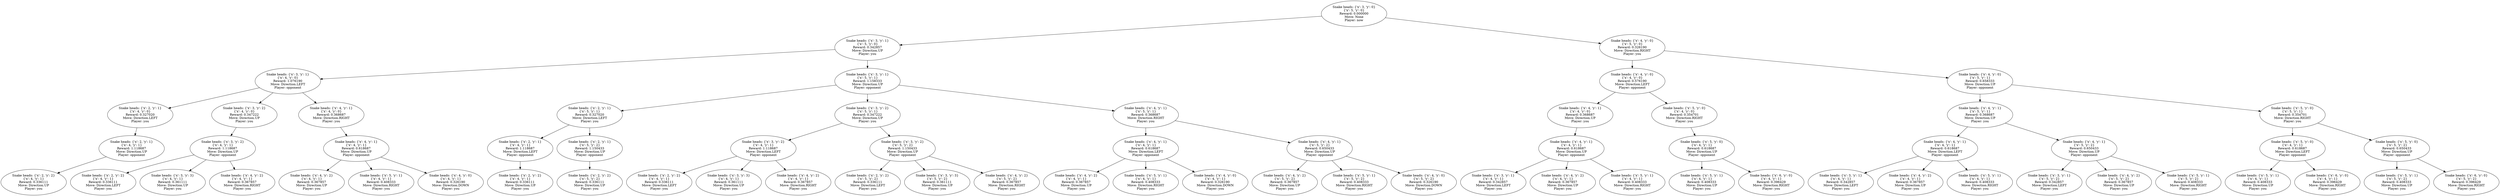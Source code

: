 // Game State
digraph {
	140322169663824 [label="Snake heads: {'x': 3, 'y': 0}
{'x': 5, 'y': 0}
Reward: 0.000000
Move: None
Player: now"]
	140322169663824 -> 140322169664912
	140322169663824 -> 140322169666768
	140322169664912 [label="Snake heads: {'x': 3, 'y': 1}
{'x': 5, 'y': 0}
Reward: 0.342857
Move: Direction.UP
Player: you"]
	140322169664912 -> 140322169702288
	140322169664912 -> 140322169704272
	140322169666768 [label="Snake heads: {'x': 4, 'y': 0}
{'x': 5, 'y': 0}
Reward: 0.326190
Move: Direction.RIGHT
Player: you"]
	140322169666768 -> 140322168565392
	140322169666768 -> 140322168567376
	140322169702288 [label="Snake heads: {'x': 3, 'y': 1}
{'x': 4, 'y': 0}
Reward: 1.076190
Move: Direction.LEFT
Player: opponent"]
	140322169702288 -> 140322169705616
	140322169702288 -> 140322169707536
	140322169702288 -> 140322169709456
	140322169704272 [label="Snake heads: {'x': 3, 'y': 1}
{'x': 5, 'y': 1}
Reward: 1.158333
Move: Direction.UP
Player: opponent"]
	140322169704272 -> 140322170020752
	140322169704272 -> 140322170022672
	140322169704272 -> 140322170024592
	140322168565392 [label="Snake heads: {'x': 4, 'y': 0}
{'x': 4, 'y': 0}
Reward: 0.576190
Move: Direction.LEFT
Player: opponent"]
	140322168565392 -> 140322168568720
	140322168565392 -> 140322168587088
	140322168567376 [label="Snake heads: {'x': 4, 'y': 0}
{'x': 5, 'y': 1}
Reward: 0.658333
Move: Direction.UP
Player: opponent"]
	140322168567376 -> 140322168904272
	140322168567376 -> 140322168906192
	140322169705616 [label="Snake heads: {'x': 2, 'y': 1}
{'x': 4, 'y': 0}
Reward: 0.327020
Move: Direction.LEFT
Player: you"]
	140322169705616 -> 140322169712144
	140322169707536 [label="Snake heads: {'x': 3, 'y': 2}
{'x': 4, 'y': 0}
Reward: 0.347222
Move: Direction.UP
Player: you"]
	140322169707536 -> 140322169760528
	140322169709456 [label="Snake heads: {'x': 4, 'y': 1}
{'x': 4, 'y': 0}
Reward: 0.368687
Move: Direction.RIGHT
Player: you"]
	140322169709456 -> 140322169892944
	140322170020752 [label="Snake heads: {'x': 2, 'y': 1}
{'x': 5, 'y': 1}
Reward: 0.327020
Move: Direction.LEFT
Player: you"]
	140322170020752 -> 140322170027280
	140322170020752 -> 140322170062096
	140322170022672 [label="Snake heads: {'x': 3, 'y': 2}
{'x': 5, 'y': 1}
Reward: 0.347222
Move: Direction.UP
Player: you"]
	140322170022672 -> 140322170107664
	140322170022672 -> 140322170109648
	140322170024592 [label="Snake heads: {'x': 4, 'y': 1}
{'x': 5, 'y': 1}
Reward: 0.368687
Move: Direction.RIGHT
Player: you"]
	140322170024592 -> 140322170421840
	140322170024592 -> 140322170423824
	140322168568720 [label="Snake heads: {'x': 4, 'y': 1}
{'x': 4, 'y': 0}
Reward: 0.368687
Move: Direction.UP
Player: you"]
	140322168568720 -> 140322168589776
	140322168587088 [label="Snake heads: {'x': 5, 'y': 0}
{'x': 4, 'y': 0}
Reward: 0.354701
Move: Direction.RIGHT
Player: you"]
	140322168587088 -> 140322168776400
	140322168904272 [label="Snake heads: {'x': 4, 'y': 1}
{'x': 5, 'y': 1}
Reward: 0.368687
Move: Direction.UP
Player: you"]
	140322168904272 -> 140322168908880
	140322168904272 -> 140322168910864
	140322168906192 [label="Snake heads: {'x': 5, 'y': 0}
{'x': 5, 'y': 1}
Reward: 0.354701
Move: Direction.RIGHT
Player: you"]
	140322168906192 -> 140322169190224
	140322168906192 -> 140322169192208
	140322169712144 [label="Snake heads: {'x': 2, 'y': 1}
{'x': 4, 'y': 1}
Reward: 1.118687
Move: Direction.UP
Player: opponent"]
	140322169712144 -> 140322169713488
	140322169760528 [label="Snake heads: {'x': 3, 'y': 2}
{'x': 4, 'y': 1}
Reward: 1.118687
Move: Direction.UP
Player: opponent"]
	140322169760528 -> 140322169761872
	140322169760528 -> 140322169763728
	140322169760528 -> 140322169765648
	140322169892944 [label="Snake heads: {'x': 4, 'y': 1}
{'x': 4, 'y': 1}
Reward: 0.618687
Move: Direction.UP
Player: opponent"]
	140322169892944 -> 140322169894288
	140322169892944 -> 140322169896208
	140322169892944 -> 140322169914576
	140322170027280 [label="Snake heads: {'x': 2, 'y': 1}
{'x': 4, 'y': 1}
Reward: 1.118687
Move: Direction.LEFT
Player: opponent"]
	140322170027280 -> 140322170063440
	140322170062096 [label="Snake heads: {'x': 2, 'y': 1}
{'x': 5, 'y': 2}
Reward: 1.150433
Move: Direction.UP
Player: opponent"]
	140322170062096 -> 140322170077008
	140322170107664 [label="Snake heads: {'x': 3, 'y': 2}
{'x': 4, 'y': 1}
Reward: 1.118687
Move: Direction.LEFT
Player: opponent"]
	140322170107664 -> 140322170143824
	140322170107664 -> 140322170145744
	140322170107664 -> 140322170147664
	140322170109648 [label="Snake heads: {'x': 3, 'y': 2}
{'x': 5, 'y': 2}
Reward: 1.150433
Move: Direction.UP
Player: opponent"]
	140322170109648 -> 140322170274320
	140322170109648 -> 140322170276240
	140322170109648 -> 140322170278160
	140322170421840 [label="Snake heads: {'x': 4, 'y': 1}
{'x': 4, 'y': 1}
Reward: 0.618687
Move: Direction.LEFT
Player: opponent"]
	140322170421840 -> 140322170425168
	140322170421840 -> 140322170427088
	140322170421840 -> 140322170429008
	140322170423824 [label="Snake heads: {'x': 4, 'y': 1}
{'x': 5, 'y': 2}
Reward: 0.650433
Move: Direction.UP
Player: opponent"]
	140322170423824 -> 140322168438224
	140322170423824 -> 140322168456592
	140322170423824 -> 140322168458512
	140322168589776 [label="Snake heads: {'x': 4, 'y': 1}
{'x': 4, 'y': 1}
Reward: 0.618687
Move: Direction.UP
Player: opponent"]
	140322168589776 -> 140322168591120
	140322168589776 -> 140322168593040
	140322168589776 -> 140322168594960
	140322168776400 [label="Snake heads: {'x': 5, 'y': 0}
{'x': 4, 'y': 1}
Reward: 0.618687
Move: Direction.UP
Player: opponent"]
	140322168776400 -> 140322168777744
	140322168776400 -> 140322168779664
	140322168908880 [label="Snake heads: {'x': 4, 'y': 1}
{'x': 4, 'y': 1}
Reward: 0.618687
Move: Direction.LEFT
Player: opponent"]
	140322168908880 -> 140322168912208
	140322168908880 -> 140322168946960
	140322168908880 -> 140322168948880
	140322168910864 [label="Snake heads: {'x': 4, 'y': 1}
{'x': 5, 'y': 2}
Reward: 0.650433
Move: Direction.UP
Player: opponent"]
	140322168910864 -> 140322169042704
	140322168910864 -> 140322169044624
	140322168910864 -> 140322169079376
	140322169190224 [label="Snake heads: {'x': 5, 'y': 0}
{'x': 4, 'y': 1}
Reward: 0.618687
Move: Direction.LEFT
Player: opponent"]
	140322169190224 -> 140322169210000
	140322169190224 -> 140322169211920
	140322169192208 [label="Snake heads: {'x': 5, 'y': 0}
{'x': 5, 'y': 2}
Reward: 0.650433
Move: Direction.UP
Player: opponent"]
	140322169192208 -> 140322169273808
	140322169192208 -> 140322169308560
	140322169713488 [label="Snake heads: {'x': 2, 'y': 2}
{'x': 4, 'y': 1}
Reward: 0.336111
Move: Direction.UP
Player: you"]
	140322169761872 [label="Snake heads: {'x': 2, 'y': 2}
{'x': 4, 'y': 1}
Reward: 0.336111
Move: Direction.LEFT
Player: you"]
	140322169763728 [label="Snake heads: {'x': 3, 'y': 3}
{'x': 4, 'y': 1}
Reward: 0.361111
Move: Direction.UP
Player: you"]
	140322169765648 [label="Snake heads: {'x': 4, 'y': 2}
{'x': 4, 'y': 1}
Reward: 0.367857
Move: Direction.RIGHT
Player: you"]
	140322169894288 [label="Snake heads: {'x': 4, 'y': 2}
{'x': 4, 'y': 1}
Reward: 0.367857
Move: Direction.UP
Player: you"]
	140322169896208 [label="Snake heads: {'x': 5, 'y': 1}
{'x': 4, 'y': 1}
Reward: 0.408333
Move: Direction.RIGHT
Player: you"]
	140322169914576 [label="Snake heads: {'x': 4, 'y': 0}
{'x': 4, 'y': 1}
Reward: 0.326190
Move: Direction.DOWN
Player: you"]
	140322170063440 [label="Snake heads: {'x': 2, 'y': 2}
{'x': 4, 'y': 1}
Reward: 0.336111
Move: Direction.UP
Player: you"]
	140322170077008 [label="Snake heads: {'x': 2, 'y': 2}
{'x': 5, 'y': 2}
Reward: 0.336111
Move: Direction.UP
Player: you"]
	140322170143824 [label="Snake heads: {'x': 2, 'y': 2}
{'x': 4, 'y': 1}
Reward: 0.336111
Move: Direction.LEFT
Player: you"]
	140322170145744 [label="Snake heads: {'x': 3, 'y': 3}
{'x': 4, 'y': 1}
Reward: 0.361111
Move: Direction.UP
Player: you"]
	140322170147664 [label="Snake heads: {'x': 4, 'y': 2}
{'x': 4, 'y': 1}
Reward: 0.367857
Move: Direction.RIGHT
Player: you"]
	140322170274320 [label="Snake heads: {'x': 2, 'y': 2}
{'x': 5, 'y': 2}
Reward: 0.336111
Move: Direction.LEFT
Player: you"]
	140322170276240 [label="Snake heads: {'x': 3, 'y': 3}
{'x': 5, 'y': 2}
Reward: 0.361111
Move: Direction.UP
Player: you"]
	140322170278160 [label="Snake heads: {'x': 4, 'y': 2}
{'x': 5, 'y': 2}
Reward: 0.367857
Move: Direction.RIGHT
Player: you"]
	140322170425168 [label="Snake heads: {'x': 4, 'y': 2}
{'x': 4, 'y': 1}
Reward: 0.367857
Move: Direction.UP
Player: you"]
	140322170427088 [label="Snake heads: {'x': 5, 'y': 1}
{'x': 4, 'y': 1}
Reward: 0.408333
Move: Direction.RIGHT
Player: you"]
	140322170429008 [label="Snake heads: {'x': 4, 'y': 0}
{'x': 4, 'y': 1}
Reward: 0.326190
Move: Direction.DOWN
Player: you"]
	140322168438224 [label="Snake heads: {'x': 4, 'y': 2}
{'x': 5, 'y': 2}
Reward: 0.367857
Move: Direction.UP
Player: you"]
	140322168456592 [label="Snake heads: {'x': 5, 'y': 1}
{'x': 5, 'y': 2}
Reward: 0.408333
Move: Direction.RIGHT
Player: you"]
	140322168458512 [label="Snake heads: {'x': 4, 'y': 0}
{'x': 5, 'y': 2}
Reward: 0.326190
Move: Direction.DOWN
Player: you"]
	140322168591120 [label="Snake heads: {'x': 3, 'y': 1}
{'x': 4, 'y': 1}
Reward: 0.342857
Move: Direction.LEFT
Player: you"]
	140322168593040 [label="Snake heads: {'x': 4, 'y': 2}
{'x': 4, 'y': 1}
Reward: 0.367857
Move: Direction.UP
Player: you"]
	140322168594960 [label="Snake heads: {'x': 5, 'y': 1}
{'x': 4, 'y': 1}
Reward: 0.408333
Move: Direction.RIGHT
Player: you"]
	140322168777744 [label="Snake heads: {'x': 5, 'y': 1}
{'x': 4, 'y': 1}
Reward: 0.408333
Move: Direction.UP
Player: you"]
	140322168779664 [label="Snake heads: {'x': 6, 'y': 0}
{'x': 4, 'y': 1}
Reward: 0.396429
Move: Direction.RIGHT
Player: you"]
	140322168912208 [label="Snake heads: {'x': 3, 'y': 1}
{'x': 4, 'y': 1}
Reward: 0.342857
Move: Direction.LEFT
Player: you"]
	140322168946960 [label="Snake heads: {'x': 4, 'y': 2}
{'x': 4, 'y': 1}
Reward: 0.367857
Move: Direction.UP
Player: you"]
	140322168948880 [label="Snake heads: {'x': 5, 'y': 1}
{'x': 4, 'y': 1}
Reward: 0.408333
Move: Direction.RIGHT
Player: you"]
	140322169042704 [label="Snake heads: {'x': 3, 'y': 1}
{'x': 5, 'y': 2}
Reward: 0.342857
Move: Direction.LEFT
Player: you"]
	140322169044624 [label="Snake heads: {'x': 4, 'y': 2}
{'x': 5, 'y': 2}
Reward: 0.367857
Move: Direction.UP
Player: you"]
	140322169079376 [label="Snake heads: {'x': 5, 'y': 1}
{'x': 5, 'y': 2}
Reward: 0.408333
Move: Direction.RIGHT
Player: you"]
	140322169210000 [label="Snake heads: {'x': 5, 'y': 1}
{'x': 4, 'y': 1}
Reward: 0.408333
Move: Direction.UP
Player: you"]
	140322169211920 [label="Snake heads: {'x': 6, 'y': 0}
{'x': 4, 'y': 1}
Reward: 0.396429
Move: Direction.RIGHT
Player: you"]
	140322169273808 [label="Snake heads: {'x': 5, 'y': 1}
{'x': 5, 'y': 2}
Reward: 0.408333
Move: Direction.UP
Player: you"]
	140322169308560 [label="Snake heads: {'x': 6, 'y': 0}
{'x': 5, 'y': 2}
Reward: 0.396429
Move: Direction.RIGHT
Player: you"]
}
